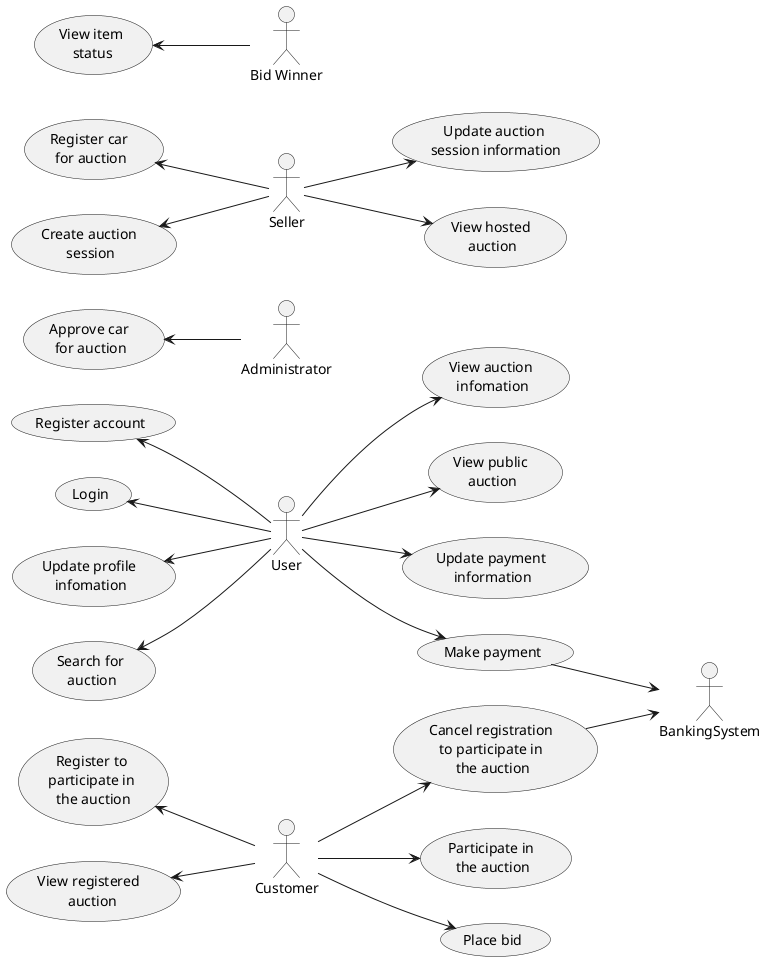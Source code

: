 @startuml Use case model
left to right direction
' User
(Register account) as (register-account)
(Login) as (login)
(Update profile \ninfomation) as (update-profile)
(View auction \ninfomation) as (view-auction-info)
(View public \nauction) as (view-public-auction)
(Update payment \ninformation) as (update-payment-info)
(Make payment) as (make-payment)
(Search for \nauction) as (search-for-auction)

' Admin
(Approve car \nfor auction) as (approve-car)


' Seller
(Register car \nfor auction) as (register-car)
(Create auction \nsession) as (create-auction-session)
(Update auction \nsession information) as (update-auction-info)
(View hosted \nauction) as (view-hosted-auction)

' Customer
(Register to \nparticipate in \nthe auction) as (register-to-participate)
(Cancel registration \nto participate in \nthe auction) as (cancel-registration-to-participate)
(Participate in \nthe auction) as (participate-in-auction)
(Place bid) as (place-bid)
(View registered \n auction) as (view-registered-auction)

' Bid Winner
(View item \nstatus) as (view-item-status)



:User:
User --> (view-public-auction)
User --> (view-auction-info)
User --> (update-payment-info)
User --> (make-payment)
(register-account) <-- User
(login) <-- User
(update-profile) <-- User
(search-for-auction) <-- User

:Administrator:
(approve-car) <-- Administrator

:Seller:
(register-car) <-- Seller
(create-auction-session) <-- Seller
Seller --> (update-auction-info)
Seller --> (view-hosted-auction)

:Customer:
(view-registered-auction) <-- Customer
Customer --> (participate-in-auction)
Customer --> (place-bid)
Customer --> (cancel-registration-to-participate)
(register-to-participate) <-- Customer

:BankingSystem:
(make-payment) --> BankingSystem
(cancel-registration-to-participate) --> BankingSystem


:Bid Winner: as bidWinner
(view-item-status) <-- bidWinner


@enduml